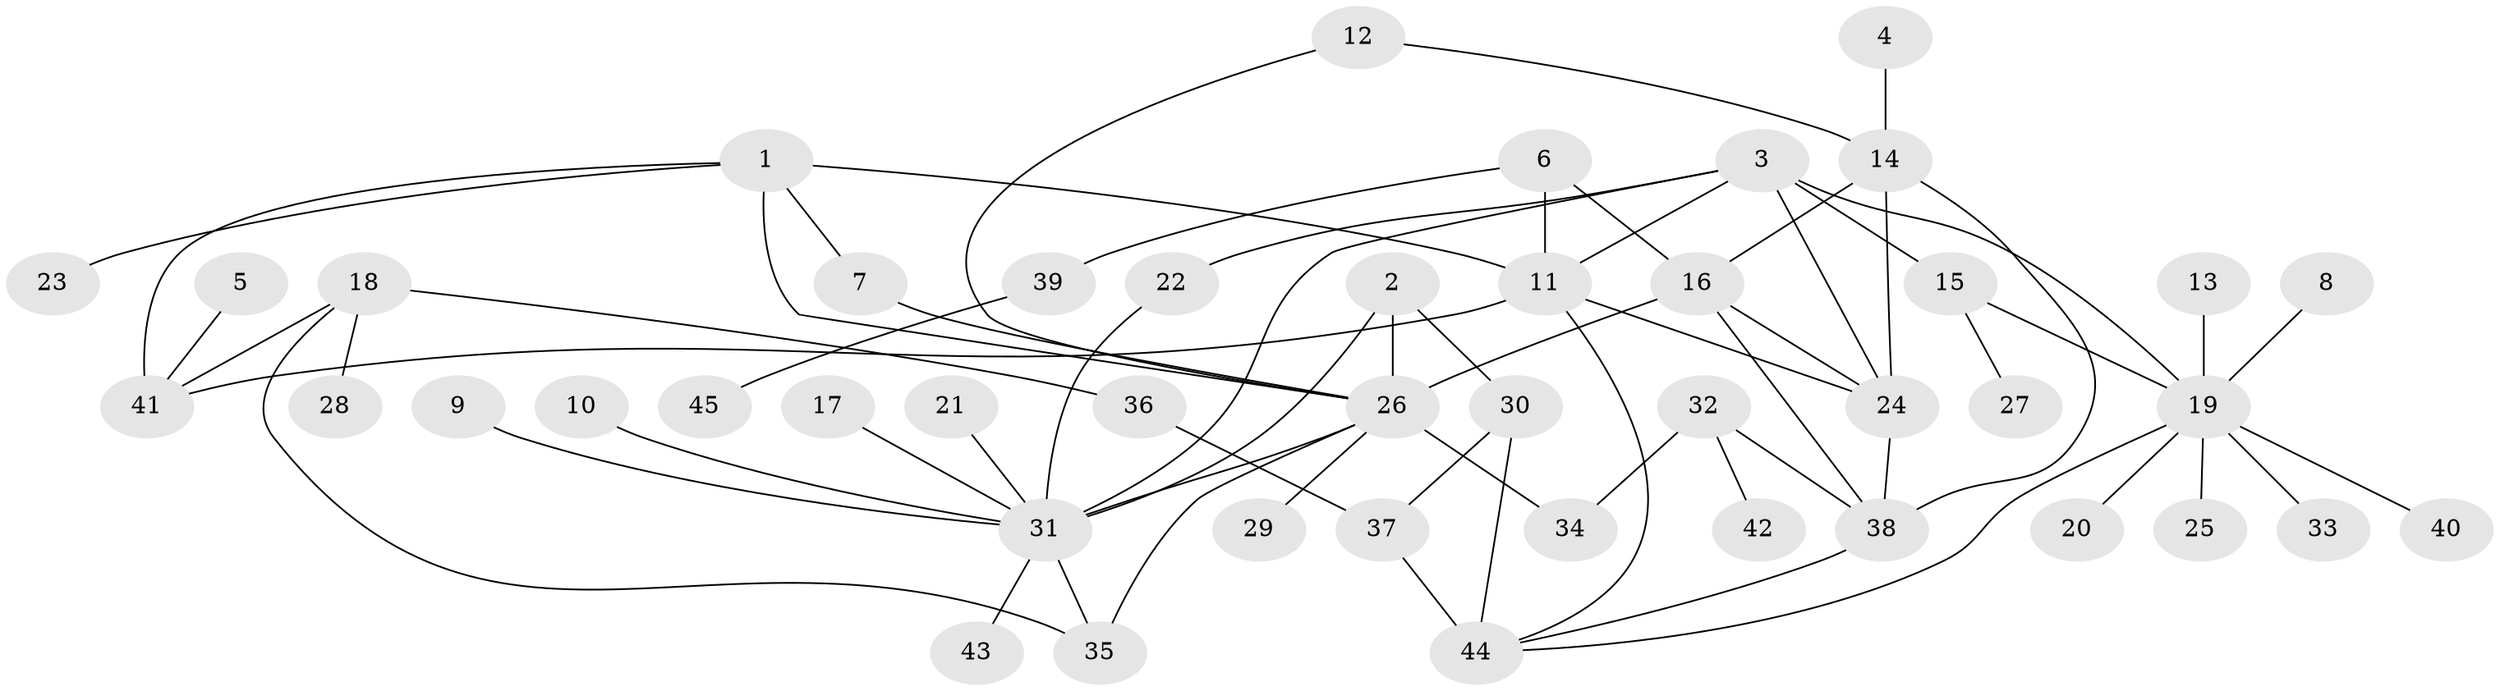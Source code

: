// original degree distribution, {5: 0.056179775280898875, 6: 0.033707865168539325, 12: 0.011235955056179775, 3: 0.10112359550561797, 9: 0.011235955056179775, 4: 0.033707865168539325, 7: 0.0449438202247191, 8: 0.011235955056179775, 13: 0.011235955056179775, 11: 0.011235955056179775, 1: 0.5280898876404494, 2: 0.14606741573033707}
// Generated by graph-tools (version 1.1) at 2025/02/03/09/25 03:02:40]
// undirected, 45 vertices, 65 edges
graph export_dot {
graph [start="1"]
  node [color=gray90,style=filled];
  1;
  2;
  3;
  4;
  5;
  6;
  7;
  8;
  9;
  10;
  11;
  12;
  13;
  14;
  15;
  16;
  17;
  18;
  19;
  20;
  21;
  22;
  23;
  24;
  25;
  26;
  27;
  28;
  29;
  30;
  31;
  32;
  33;
  34;
  35;
  36;
  37;
  38;
  39;
  40;
  41;
  42;
  43;
  44;
  45;
  1 -- 7 [weight=1.0];
  1 -- 11 [weight=2.0];
  1 -- 23 [weight=1.0];
  1 -- 26 [weight=1.0];
  1 -- 41 [weight=2.0];
  2 -- 26 [weight=2.0];
  2 -- 30 [weight=1.0];
  2 -- 31 [weight=2.0];
  3 -- 11 [weight=1.0];
  3 -- 15 [weight=2.0];
  3 -- 19 [weight=2.0];
  3 -- 22 [weight=1.0];
  3 -- 24 [weight=1.0];
  3 -- 31 [weight=1.0];
  4 -- 14 [weight=1.0];
  5 -- 41 [weight=1.0];
  6 -- 11 [weight=1.0];
  6 -- 16 [weight=1.0];
  6 -- 39 [weight=1.0];
  7 -- 26 [weight=1.0];
  8 -- 19 [weight=1.0];
  9 -- 31 [weight=1.0];
  10 -- 31 [weight=1.0];
  11 -- 24 [weight=1.0];
  11 -- 41 [weight=1.0];
  11 -- 44 [weight=1.0];
  12 -- 14 [weight=1.0];
  12 -- 26 [weight=1.0];
  13 -- 19 [weight=1.0];
  14 -- 16 [weight=1.0];
  14 -- 24 [weight=1.0];
  14 -- 38 [weight=1.0];
  15 -- 19 [weight=1.0];
  15 -- 27 [weight=1.0];
  16 -- 24 [weight=1.0];
  16 -- 26 [weight=1.0];
  16 -- 38 [weight=1.0];
  17 -- 31 [weight=1.0];
  18 -- 28 [weight=1.0];
  18 -- 35 [weight=1.0];
  18 -- 36 [weight=1.0];
  18 -- 41 [weight=1.0];
  19 -- 20 [weight=1.0];
  19 -- 25 [weight=1.0];
  19 -- 33 [weight=1.0];
  19 -- 40 [weight=1.0];
  19 -- 44 [weight=1.0];
  21 -- 31 [weight=1.0];
  22 -- 31 [weight=1.0];
  24 -- 38 [weight=1.0];
  26 -- 29 [weight=1.0];
  26 -- 31 [weight=1.0];
  26 -- 34 [weight=1.0];
  26 -- 35 [weight=1.0];
  30 -- 37 [weight=1.0];
  30 -- 44 [weight=3.0];
  31 -- 35 [weight=1.0];
  31 -- 43 [weight=1.0];
  32 -- 34 [weight=1.0];
  32 -- 38 [weight=1.0];
  32 -- 42 [weight=1.0];
  36 -- 37 [weight=1.0];
  37 -- 44 [weight=1.0];
  38 -- 44 [weight=1.0];
  39 -- 45 [weight=1.0];
}
